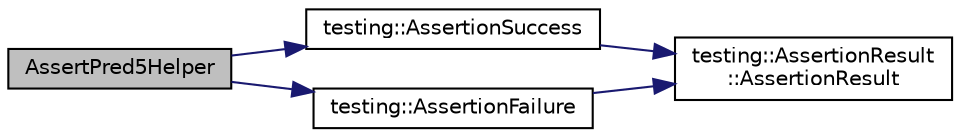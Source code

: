 digraph "AssertPred5Helper"
{
  edge [fontname="Helvetica",fontsize="10",labelfontname="Helvetica",labelfontsize="10"];
  node [fontname="Helvetica",fontsize="10",shape=record];
  rankdir="LR";
  Node20 [label="AssertPred5Helper",height=0.2,width=0.4,color="black", fillcolor="grey75", style="filled", fontcolor="black"];
  Node20 -> Node21 [color="midnightblue",fontsize="10",style="solid",fontname="Helvetica"];
  Node21 [label="testing::AssertionSuccess",height=0.2,width=0.4,color="black", fillcolor="white", style="filled",URL="$d0/d75/namespacetesting.html#ac1d0baedb17286c5c6c87bd1a45da8ac"];
  Node21 -> Node22 [color="midnightblue",fontsize="10",style="solid",fontname="Helvetica"];
  Node22 [label="testing::AssertionResult\l::AssertionResult",height=0.2,width=0.4,color="black", fillcolor="white", style="filled",URL="$d5/dec/classtesting_1_1_assertion_result.html#a27788116f03f90aec4daf592fd809ead"];
  Node20 -> Node23 [color="midnightblue",fontsize="10",style="solid",fontname="Helvetica"];
  Node23 [label="testing::AssertionFailure",height=0.2,width=0.4,color="black", fillcolor="white", style="filled",URL="$d0/d75/namespacetesting.html#a75cb789614cb1c28c34627a4a3c053df"];
  Node23 -> Node22 [color="midnightblue",fontsize="10",style="solid",fontname="Helvetica"];
}
